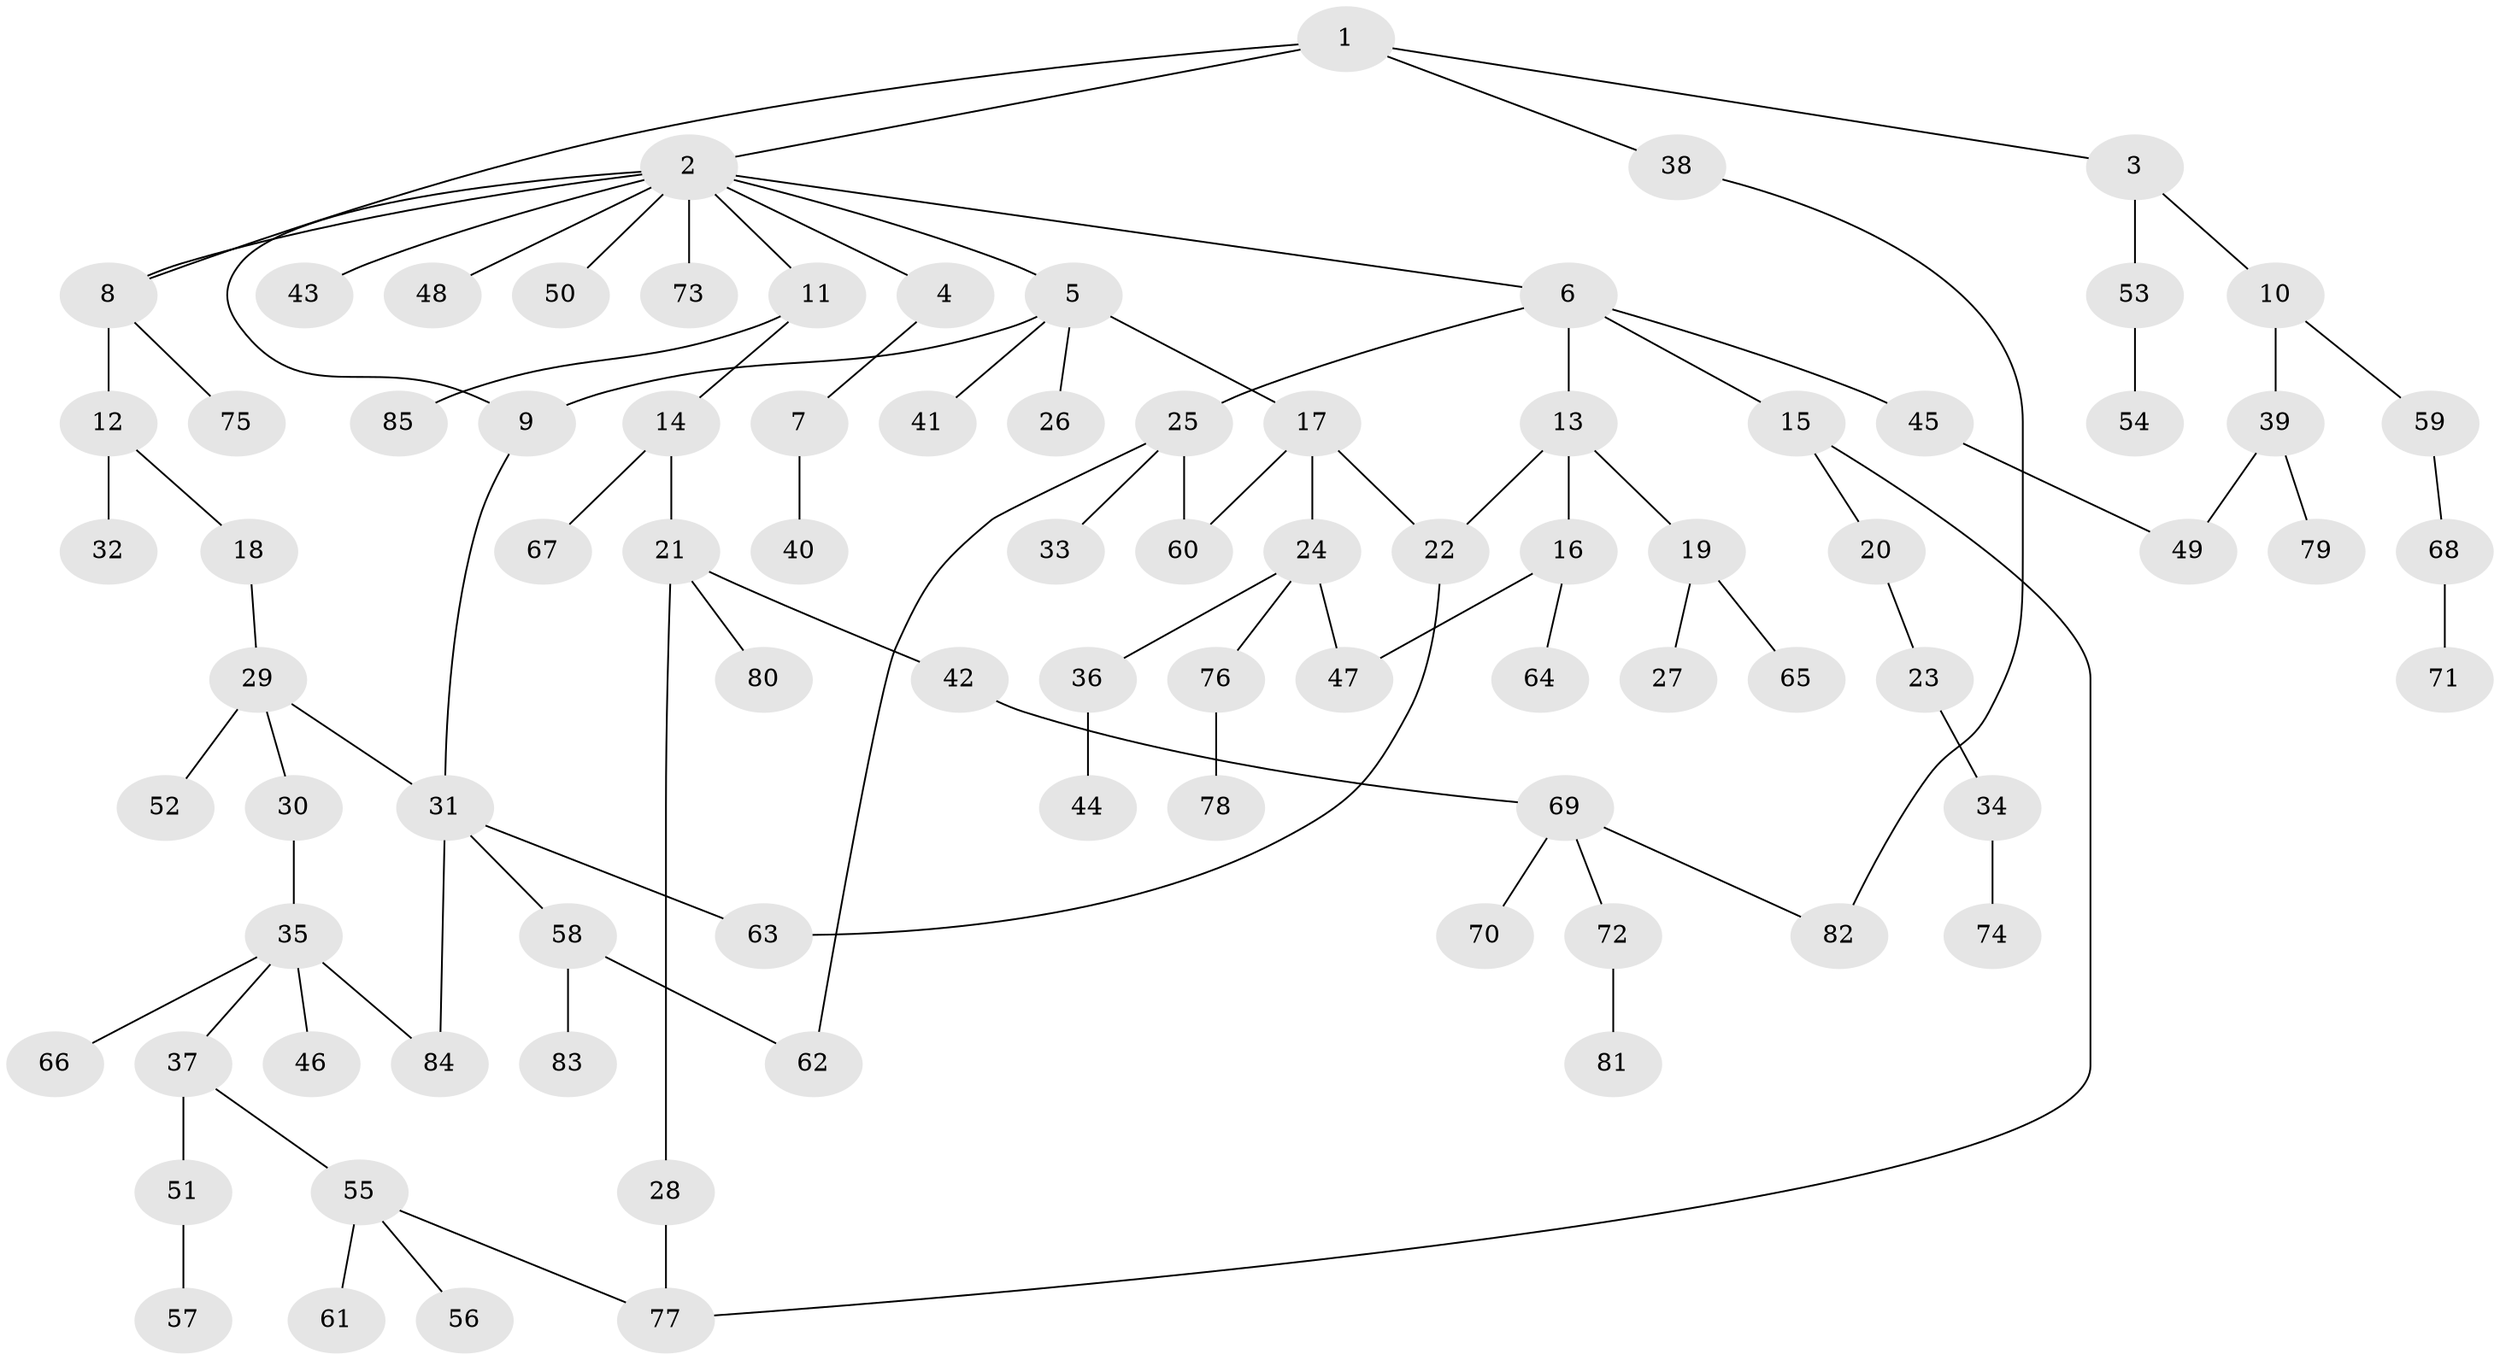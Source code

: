 // Generated by graph-tools (version 1.1) at 2025/34/03/09/25 02:34:17]
// undirected, 85 vertices, 97 edges
graph export_dot {
graph [start="1"]
  node [color=gray90,style=filled];
  1;
  2;
  3;
  4;
  5;
  6;
  7;
  8;
  9;
  10;
  11;
  12;
  13;
  14;
  15;
  16;
  17;
  18;
  19;
  20;
  21;
  22;
  23;
  24;
  25;
  26;
  27;
  28;
  29;
  30;
  31;
  32;
  33;
  34;
  35;
  36;
  37;
  38;
  39;
  40;
  41;
  42;
  43;
  44;
  45;
  46;
  47;
  48;
  49;
  50;
  51;
  52;
  53;
  54;
  55;
  56;
  57;
  58;
  59;
  60;
  61;
  62;
  63;
  64;
  65;
  66;
  67;
  68;
  69;
  70;
  71;
  72;
  73;
  74;
  75;
  76;
  77;
  78;
  79;
  80;
  81;
  82;
  83;
  84;
  85;
  1 -- 2;
  1 -- 3;
  1 -- 38;
  1 -- 8;
  2 -- 4;
  2 -- 5;
  2 -- 6;
  2 -- 8;
  2 -- 9;
  2 -- 11;
  2 -- 43;
  2 -- 48;
  2 -- 50;
  2 -- 73;
  3 -- 10;
  3 -- 53;
  4 -- 7;
  5 -- 17;
  5 -- 26;
  5 -- 41;
  5 -- 9;
  6 -- 13;
  6 -- 15;
  6 -- 25;
  6 -- 45;
  7 -- 40;
  8 -- 12;
  8 -- 75;
  9 -- 31;
  10 -- 39;
  10 -- 59;
  11 -- 14;
  11 -- 85;
  12 -- 18;
  12 -- 32;
  13 -- 16;
  13 -- 19;
  13 -- 22;
  14 -- 21;
  14 -- 67;
  15 -- 20;
  15 -- 77;
  16 -- 64;
  16 -- 47;
  17 -- 24;
  17 -- 60;
  17 -- 22;
  18 -- 29;
  19 -- 27;
  19 -- 65;
  20 -- 23;
  21 -- 28;
  21 -- 42;
  21 -- 80;
  22 -- 63;
  23 -- 34;
  24 -- 36;
  24 -- 47;
  24 -- 76;
  25 -- 33;
  25 -- 60;
  25 -- 62;
  28 -- 77;
  29 -- 30;
  29 -- 31;
  29 -- 52;
  30 -- 35;
  31 -- 58;
  31 -- 63;
  31 -- 84;
  34 -- 74;
  35 -- 37;
  35 -- 46;
  35 -- 66;
  35 -- 84;
  36 -- 44;
  37 -- 51;
  37 -- 55;
  38 -- 82;
  39 -- 49;
  39 -- 79;
  42 -- 69;
  45 -- 49;
  51 -- 57;
  53 -- 54;
  55 -- 56;
  55 -- 61;
  55 -- 77;
  58 -- 83;
  58 -- 62;
  59 -- 68;
  68 -- 71;
  69 -- 70;
  69 -- 72;
  69 -- 82;
  72 -- 81;
  76 -- 78;
}
